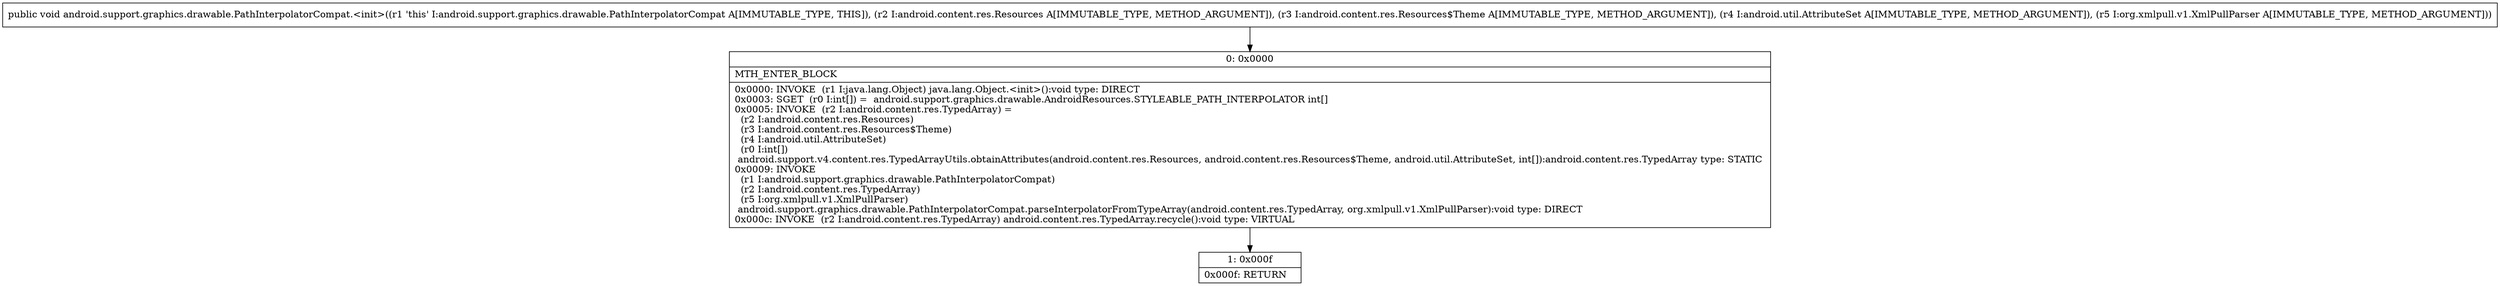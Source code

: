 digraph "CFG forandroid.support.graphics.drawable.PathInterpolatorCompat.\<init\>(Landroid\/content\/res\/Resources;Landroid\/content\/res\/Resources$Theme;Landroid\/util\/AttributeSet;Lorg\/xmlpull\/v1\/XmlPullParser;)V" {
Node_0 [shape=record,label="{0\:\ 0x0000|MTH_ENTER_BLOCK\l|0x0000: INVOKE  (r1 I:java.lang.Object) java.lang.Object.\<init\>():void type: DIRECT \l0x0003: SGET  (r0 I:int[]) =  android.support.graphics.drawable.AndroidResources.STYLEABLE_PATH_INTERPOLATOR int[] \l0x0005: INVOKE  (r2 I:android.content.res.TypedArray) = \l  (r2 I:android.content.res.Resources)\l  (r3 I:android.content.res.Resources$Theme)\l  (r4 I:android.util.AttributeSet)\l  (r0 I:int[])\l android.support.v4.content.res.TypedArrayUtils.obtainAttributes(android.content.res.Resources, android.content.res.Resources$Theme, android.util.AttributeSet, int[]):android.content.res.TypedArray type: STATIC \l0x0009: INVOKE  \l  (r1 I:android.support.graphics.drawable.PathInterpolatorCompat)\l  (r2 I:android.content.res.TypedArray)\l  (r5 I:org.xmlpull.v1.XmlPullParser)\l android.support.graphics.drawable.PathInterpolatorCompat.parseInterpolatorFromTypeArray(android.content.res.TypedArray, org.xmlpull.v1.XmlPullParser):void type: DIRECT \l0x000c: INVOKE  (r2 I:android.content.res.TypedArray) android.content.res.TypedArray.recycle():void type: VIRTUAL \l}"];
Node_1 [shape=record,label="{1\:\ 0x000f|0x000f: RETURN   \l}"];
MethodNode[shape=record,label="{public void android.support.graphics.drawable.PathInterpolatorCompat.\<init\>((r1 'this' I:android.support.graphics.drawable.PathInterpolatorCompat A[IMMUTABLE_TYPE, THIS]), (r2 I:android.content.res.Resources A[IMMUTABLE_TYPE, METHOD_ARGUMENT]), (r3 I:android.content.res.Resources$Theme A[IMMUTABLE_TYPE, METHOD_ARGUMENT]), (r4 I:android.util.AttributeSet A[IMMUTABLE_TYPE, METHOD_ARGUMENT]), (r5 I:org.xmlpull.v1.XmlPullParser A[IMMUTABLE_TYPE, METHOD_ARGUMENT])) }"];
MethodNode -> Node_0;
Node_0 -> Node_1;
}


